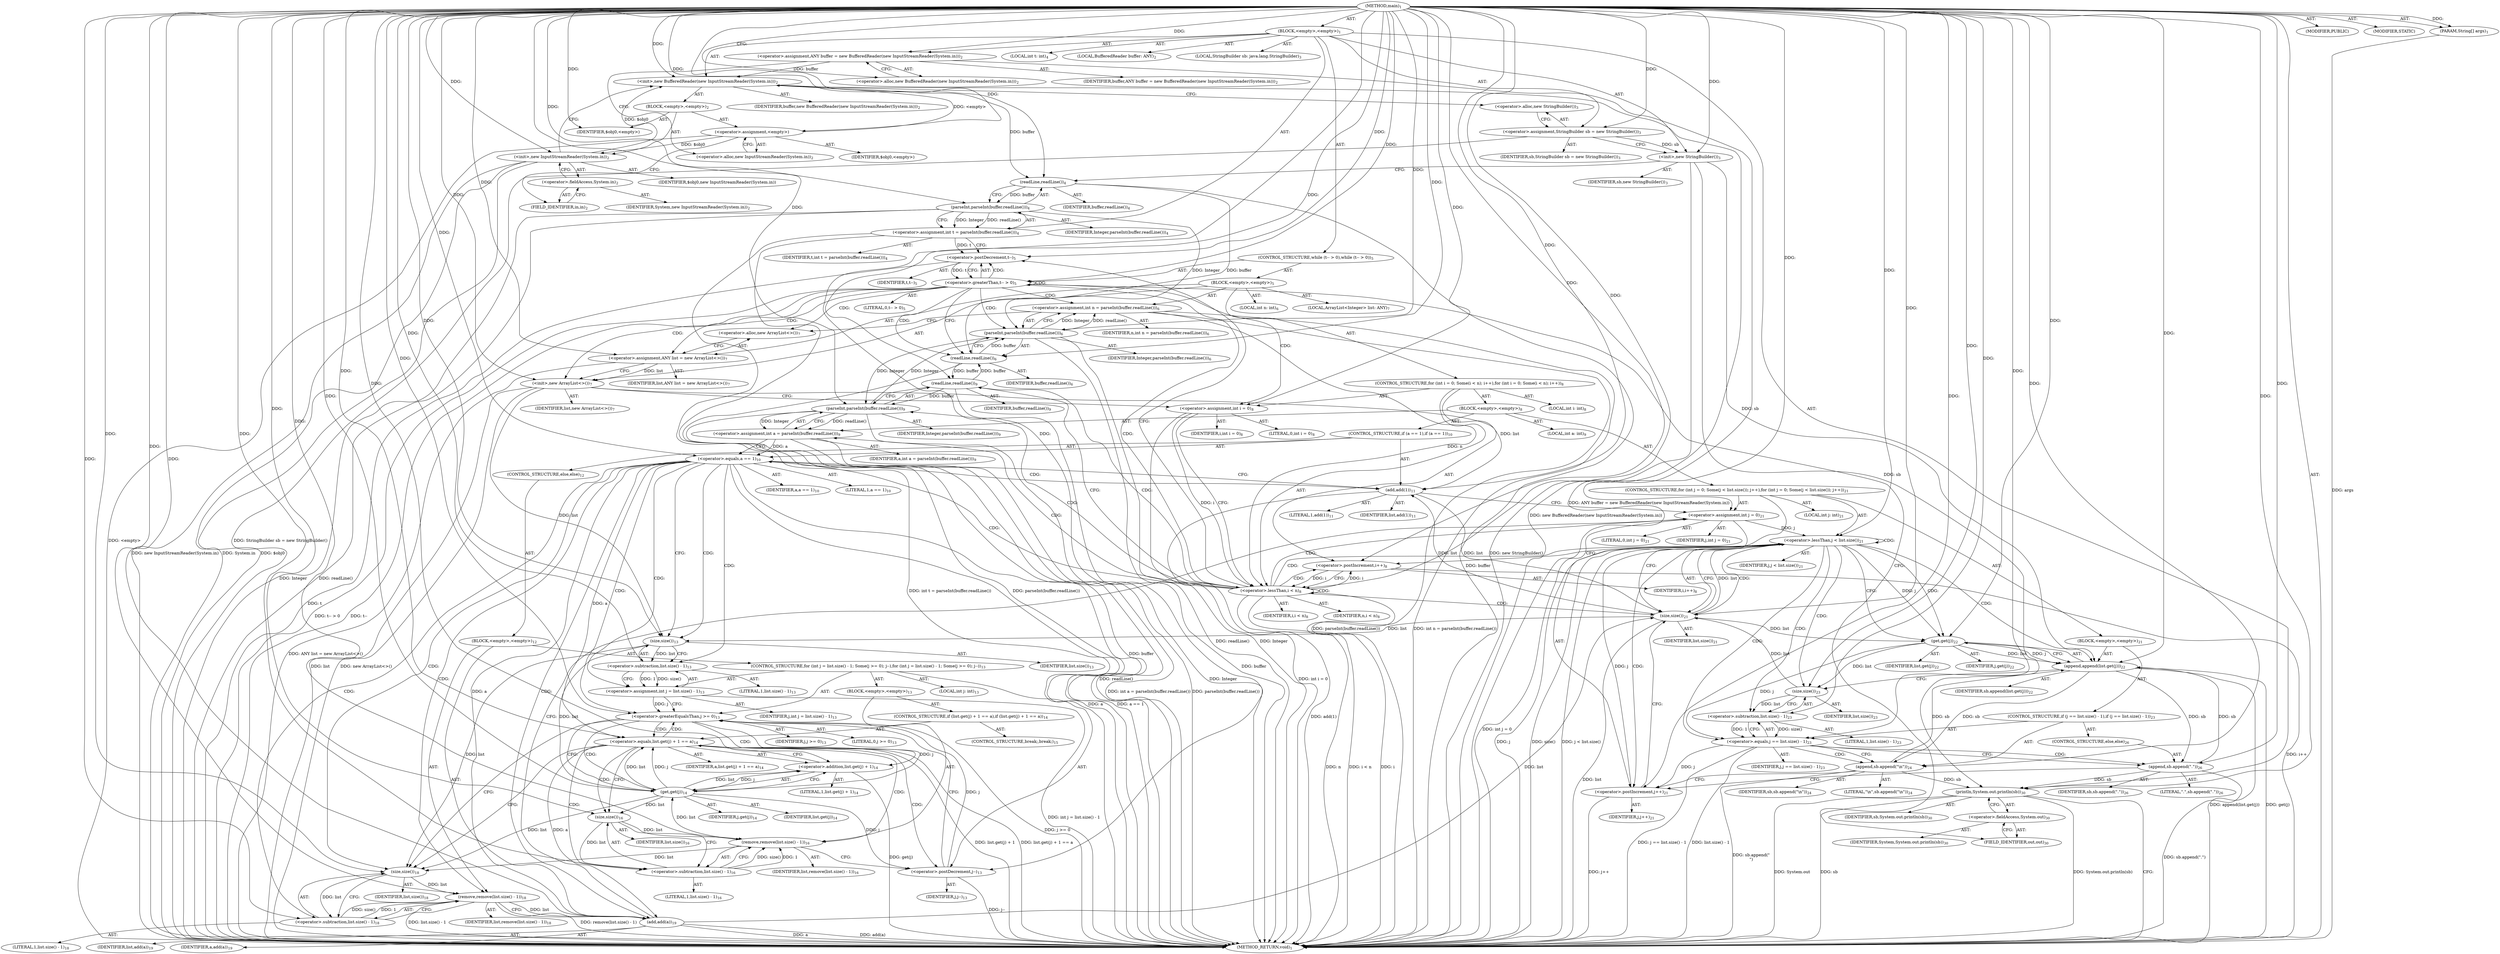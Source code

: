 digraph "main" {  
"23" [label = <(METHOD,main)<SUB>1</SUB>> ]
"24" [label = <(PARAM,String[] args)<SUB>1</SUB>> ]
"25" [label = <(BLOCK,&lt;empty&gt;,&lt;empty&gt;)<SUB>1</SUB>> ]
"4" [label = <(LOCAL,BufferedReader buffer: ANY)<SUB>2</SUB>> ]
"26" [label = <(&lt;operator&gt;.assignment,ANY buffer = new BufferedReader(new InputStreamReader(System.in)))<SUB>2</SUB>> ]
"27" [label = <(IDENTIFIER,buffer,ANY buffer = new BufferedReader(new InputStreamReader(System.in)))<SUB>2</SUB>> ]
"28" [label = <(&lt;operator&gt;.alloc,new BufferedReader(new InputStreamReader(System.in)))<SUB>2</SUB>> ]
"29" [label = <(&lt;init&gt;,new BufferedReader(new InputStreamReader(System.in)))<SUB>2</SUB>> ]
"3" [label = <(IDENTIFIER,buffer,new BufferedReader(new InputStreamReader(System.in)))<SUB>2</SUB>> ]
"30" [label = <(BLOCK,&lt;empty&gt;,&lt;empty&gt;)<SUB>2</SUB>> ]
"31" [label = <(&lt;operator&gt;.assignment,&lt;empty&gt;)> ]
"32" [label = <(IDENTIFIER,$obj0,&lt;empty&gt;)> ]
"33" [label = <(&lt;operator&gt;.alloc,new InputStreamReader(System.in))<SUB>2</SUB>> ]
"34" [label = <(&lt;init&gt;,new InputStreamReader(System.in))<SUB>2</SUB>> ]
"35" [label = <(IDENTIFIER,$obj0,new InputStreamReader(System.in))> ]
"36" [label = <(&lt;operator&gt;.fieldAccess,System.in)<SUB>2</SUB>> ]
"37" [label = <(IDENTIFIER,System,new InputStreamReader(System.in))<SUB>2</SUB>> ]
"38" [label = <(FIELD_IDENTIFIER,in,in)<SUB>2</SUB>> ]
"39" [label = <(IDENTIFIER,$obj0,&lt;empty&gt;)> ]
"6" [label = <(LOCAL,StringBuilder sb: java.lang.StringBuilder)<SUB>3</SUB>> ]
"40" [label = <(&lt;operator&gt;.assignment,StringBuilder sb = new StringBuilder())<SUB>3</SUB>> ]
"41" [label = <(IDENTIFIER,sb,StringBuilder sb = new StringBuilder())<SUB>3</SUB>> ]
"42" [label = <(&lt;operator&gt;.alloc,new StringBuilder())<SUB>3</SUB>> ]
"43" [label = <(&lt;init&gt;,new StringBuilder())<SUB>3</SUB>> ]
"5" [label = <(IDENTIFIER,sb,new StringBuilder())<SUB>3</SUB>> ]
"44" [label = <(LOCAL,int t: int)<SUB>4</SUB>> ]
"45" [label = <(&lt;operator&gt;.assignment,int t = parseInt(buffer.readLine()))<SUB>4</SUB>> ]
"46" [label = <(IDENTIFIER,t,int t = parseInt(buffer.readLine()))<SUB>4</SUB>> ]
"47" [label = <(parseInt,parseInt(buffer.readLine()))<SUB>4</SUB>> ]
"48" [label = <(IDENTIFIER,Integer,parseInt(buffer.readLine()))<SUB>4</SUB>> ]
"49" [label = <(readLine,readLine())<SUB>4</SUB>> ]
"50" [label = <(IDENTIFIER,buffer,readLine())<SUB>4</SUB>> ]
"51" [label = <(CONTROL_STRUCTURE,while (t-- &gt; 0),while (t-- &gt; 0))<SUB>5</SUB>> ]
"52" [label = <(&lt;operator&gt;.greaterThan,t-- &gt; 0)<SUB>5</SUB>> ]
"53" [label = <(&lt;operator&gt;.postDecrement,t--)<SUB>5</SUB>> ]
"54" [label = <(IDENTIFIER,t,t--)<SUB>5</SUB>> ]
"55" [label = <(LITERAL,0,t-- &gt; 0)<SUB>5</SUB>> ]
"56" [label = <(BLOCK,&lt;empty&gt;,&lt;empty&gt;)<SUB>5</SUB>> ]
"57" [label = <(LOCAL,int n: int)<SUB>6</SUB>> ]
"58" [label = <(&lt;operator&gt;.assignment,int n = parseInt(buffer.readLine()))<SUB>6</SUB>> ]
"59" [label = <(IDENTIFIER,n,int n = parseInt(buffer.readLine()))<SUB>6</SUB>> ]
"60" [label = <(parseInt,parseInt(buffer.readLine()))<SUB>6</SUB>> ]
"61" [label = <(IDENTIFIER,Integer,parseInt(buffer.readLine()))<SUB>6</SUB>> ]
"62" [label = <(readLine,readLine())<SUB>6</SUB>> ]
"63" [label = <(IDENTIFIER,buffer,readLine())<SUB>6</SUB>> ]
"8" [label = <(LOCAL,ArrayList&lt;Integer&gt; list: ANY)<SUB>7</SUB>> ]
"64" [label = <(&lt;operator&gt;.assignment,ANY list = new ArrayList&lt;&gt;())<SUB>7</SUB>> ]
"65" [label = <(IDENTIFIER,list,ANY list = new ArrayList&lt;&gt;())<SUB>7</SUB>> ]
"66" [label = <(&lt;operator&gt;.alloc,new ArrayList&lt;&gt;())<SUB>7</SUB>> ]
"67" [label = <(&lt;init&gt;,new ArrayList&lt;&gt;())<SUB>7</SUB>> ]
"7" [label = <(IDENTIFIER,list,new ArrayList&lt;&gt;())<SUB>7</SUB>> ]
"68" [label = <(CONTROL_STRUCTURE,for (int i = 0; Some(i &lt; n); i++),for (int i = 0; Some(i &lt; n); i++))<SUB>8</SUB>> ]
"69" [label = <(LOCAL,int i: int)<SUB>8</SUB>> ]
"70" [label = <(&lt;operator&gt;.assignment,int i = 0)<SUB>8</SUB>> ]
"71" [label = <(IDENTIFIER,i,int i = 0)<SUB>8</SUB>> ]
"72" [label = <(LITERAL,0,int i = 0)<SUB>8</SUB>> ]
"73" [label = <(&lt;operator&gt;.lessThan,i &lt; n)<SUB>8</SUB>> ]
"74" [label = <(IDENTIFIER,i,i &lt; n)<SUB>8</SUB>> ]
"75" [label = <(IDENTIFIER,n,i &lt; n)<SUB>8</SUB>> ]
"76" [label = <(&lt;operator&gt;.postIncrement,i++)<SUB>8</SUB>> ]
"77" [label = <(IDENTIFIER,i,i++)<SUB>8</SUB>> ]
"78" [label = <(BLOCK,&lt;empty&gt;,&lt;empty&gt;)<SUB>8</SUB>> ]
"79" [label = <(LOCAL,int a: int)<SUB>9</SUB>> ]
"80" [label = <(&lt;operator&gt;.assignment,int a = parseInt(buffer.readLine()))<SUB>9</SUB>> ]
"81" [label = <(IDENTIFIER,a,int a = parseInt(buffer.readLine()))<SUB>9</SUB>> ]
"82" [label = <(parseInt,parseInt(buffer.readLine()))<SUB>9</SUB>> ]
"83" [label = <(IDENTIFIER,Integer,parseInt(buffer.readLine()))<SUB>9</SUB>> ]
"84" [label = <(readLine,readLine())<SUB>9</SUB>> ]
"85" [label = <(IDENTIFIER,buffer,readLine())<SUB>9</SUB>> ]
"86" [label = <(CONTROL_STRUCTURE,if (a == 1),if (a == 1))<SUB>10</SUB>> ]
"87" [label = <(&lt;operator&gt;.equals,a == 1)<SUB>10</SUB>> ]
"88" [label = <(IDENTIFIER,a,a == 1)<SUB>10</SUB>> ]
"89" [label = <(LITERAL,1,a == 1)<SUB>10</SUB>> ]
"90" [label = <(add,add(1))<SUB>11</SUB>> ]
"91" [label = <(IDENTIFIER,list,add(1))<SUB>11</SUB>> ]
"92" [label = <(LITERAL,1,add(1))<SUB>11</SUB>> ]
"93" [label = <(CONTROL_STRUCTURE,else,else)<SUB>12</SUB>> ]
"94" [label = <(BLOCK,&lt;empty&gt;,&lt;empty&gt;)<SUB>12</SUB>> ]
"95" [label = <(CONTROL_STRUCTURE,for (int j = list.size() - 1; Some(j &gt;= 0); j--),for (int j = list.size() - 1; Some(j &gt;= 0); j--))<SUB>13</SUB>> ]
"96" [label = <(LOCAL,int j: int)<SUB>13</SUB>> ]
"97" [label = <(&lt;operator&gt;.assignment,int j = list.size() - 1)<SUB>13</SUB>> ]
"98" [label = <(IDENTIFIER,j,int j = list.size() - 1)<SUB>13</SUB>> ]
"99" [label = <(&lt;operator&gt;.subtraction,list.size() - 1)<SUB>13</SUB>> ]
"100" [label = <(size,size())<SUB>13</SUB>> ]
"101" [label = <(IDENTIFIER,list,size())<SUB>13</SUB>> ]
"102" [label = <(LITERAL,1,list.size() - 1)<SUB>13</SUB>> ]
"103" [label = <(&lt;operator&gt;.greaterEqualsThan,j &gt;= 0)<SUB>13</SUB>> ]
"104" [label = <(IDENTIFIER,j,j &gt;= 0)<SUB>13</SUB>> ]
"105" [label = <(LITERAL,0,j &gt;= 0)<SUB>13</SUB>> ]
"106" [label = <(&lt;operator&gt;.postDecrement,j--)<SUB>13</SUB>> ]
"107" [label = <(IDENTIFIER,j,j--)<SUB>13</SUB>> ]
"108" [label = <(BLOCK,&lt;empty&gt;,&lt;empty&gt;)<SUB>13</SUB>> ]
"109" [label = <(CONTROL_STRUCTURE,if (list.get(j) + 1 == a),if (list.get(j) + 1 == a))<SUB>14</SUB>> ]
"110" [label = <(&lt;operator&gt;.equals,list.get(j) + 1 == a)<SUB>14</SUB>> ]
"111" [label = <(&lt;operator&gt;.addition,list.get(j) + 1)<SUB>14</SUB>> ]
"112" [label = <(get,get(j))<SUB>14</SUB>> ]
"113" [label = <(IDENTIFIER,list,get(j))<SUB>14</SUB>> ]
"114" [label = <(IDENTIFIER,j,get(j))<SUB>14</SUB>> ]
"115" [label = <(LITERAL,1,list.get(j) + 1)<SUB>14</SUB>> ]
"116" [label = <(IDENTIFIER,a,list.get(j) + 1 == a)<SUB>14</SUB>> ]
"117" [label = <(CONTROL_STRUCTURE,break;,break;)<SUB>15</SUB>> ]
"118" [label = <(remove,remove(list.size() - 1))<SUB>16</SUB>> ]
"119" [label = <(IDENTIFIER,list,remove(list.size() - 1))<SUB>16</SUB>> ]
"120" [label = <(&lt;operator&gt;.subtraction,list.size() - 1)<SUB>16</SUB>> ]
"121" [label = <(size,size())<SUB>16</SUB>> ]
"122" [label = <(IDENTIFIER,list,size())<SUB>16</SUB>> ]
"123" [label = <(LITERAL,1,list.size() - 1)<SUB>16</SUB>> ]
"124" [label = <(remove,remove(list.size() - 1))<SUB>18</SUB>> ]
"125" [label = <(IDENTIFIER,list,remove(list.size() - 1))<SUB>18</SUB>> ]
"126" [label = <(&lt;operator&gt;.subtraction,list.size() - 1)<SUB>18</SUB>> ]
"127" [label = <(size,size())<SUB>18</SUB>> ]
"128" [label = <(IDENTIFIER,list,size())<SUB>18</SUB>> ]
"129" [label = <(LITERAL,1,list.size() - 1)<SUB>18</SUB>> ]
"130" [label = <(add,add(a))<SUB>19</SUB>> ]
"131" [label = <(IDENTIFIER,list,add(a))<SUB>19</SUB>> ]
"132" [label = <(IDENTIFIER,a,add(a))<SUB>19</SUB>> ]
"133" [label = <(CONTROL_STRUCTURE,for (int j = 0; Some(j &lt; list.size()); j++),for (int j = 0; Some(j &lt; list.size()); j++))<SUB>21</SUB>> ]
"134" [label = <(LOCAL,int j: int)<SUB>21</SUB>> ]
"135" [label = <(&lt;operator&gt;.assignment,int j = 0)<SUB>21</SUB>> ]
"136" [label = <(IDENTIFIER,j,int j = 0)<SUB>21</SUB>> ]
"137" [label = <(LITERAL,0,int j = 0)<SUB>21</SUB>> ]
"138" [label = <(&lt;operator&gt;.lessThan,j &lt; list.size())<SUB>21</SUB>> ]
"139" [label = <(IDENTIFIER,j,j &lt; list.size())<SUB>21</SUB>> ]
"140" [label = <(size,size())<SUB>21</SUB>> ]
"141" [label = <(IDENTIFIER,list,size())<SUB>21</SUB>> ]
"142" [label = <(&lt;operator&gt;.postIncrement,j++)<SUB>21</SUB>> ]
"143" [label = <(IDENTIFIER,j,j++)<SUB>21</SUB>> ]
"144" [label = <(BLOCK,&lt;empty&gt;,&lt;empty&gt;)<SUB>21</SUB>> ]
"145" [label = <(append,append(list.get(j)))<SUB>22</SUB>> ]
"146" [label = <(IDENTIFIER,sb,append(list.get(j)))<SUB>22</SUB>> ]
"147" [label = <(get,get(j))<SUB>22</SUB>> ]
"148" [label = <(IDENTIFIER,list,get(j))<SUB>22</SUB>> ]
"149" [label = <(IDENTIFIER,j,get(j))<SUB>22</SUB>> ]
"150" [label = <(CONTROL_STRUCTURE,if (j == list.size() - 1),if (j == list.size() - 1))<SUB>23</SUB>> ]
"151" [label = <(&lt;operator&gt;.equals,j == list.size() - 1)<SUB>23</SUB>> ]
"152" [label = <(IDENTIFIER,j,j == list.size() - 1)<SUB>23</SUB>> ]
"153" [label = <(&lt;operator&gt;.subtraction,list.size() - 1)<SUB>23</SUB>> ]
"154" [label = <(size,size())<SUB>23</SUB>> ]
"155" [label = <(IDENTIFIER,list,size())<SUB>23</SUB>> ]
"156" [label = <(LITERAL,1,list.size() - 1)<SUB>23</SUB>> ]
"157" [label = <(append,sb.append(&quot;\n&quot;))<SUB>24</SUB>> ]
"158" [label = <(IDENTIFIER,sb,sb.append(&quot;\n&quot;))<SUB>24</SUB>> ]
"159" [label = <(LITERAL,&quot;\n&quot;,sb.append(&quot;\n&quot;))<SUB>24</SUB>> ]
"160" [label = <(CONTROL_STRUCTURE,else,else)<SUB>26</SUB>> ]
"161" [label = <(append,sb.append(&quot;.&quot;))<SUB>26</SUB>> ]
"162" [label = <(IDENTIFIER,sb,sb.append(&quot;.&quot;))<SUB>26</SUB>> ]
"163" [label = <(LITERAL,&quot;.&quot;,sb.append(&quot;.&quot;))<SUB>26</SUB>> ]
"164" [label = <(println,System.out.println(sb))<SUB>30</SUB>> ]
"165" [label = <(&lt;operator&gt;.fieldAccess,System.out)<SUB>30</SUB>> ]
"166" [label = <(IDENTIFIER,System,System.out.println(sb))<SUB>30</SUB>> ]
"167" [label = <(FIELD_IDENTIFIER,out,out)<SUB>30</SUB>> ]
"168" [label = <(IDENTIFIER,sb,System.out.println(sb))<SUB>30</SUB>> ]
"169" [label = <(MODIFIER,PUBLIC)> ]
"170" [label = <(MODIFIER,STATIC)> ]
"171" [label = <(METHOD_RETURN,void)<SUB>1</SUB>> ]
  "23" -> "24"  [ label = "AST: "] 
  "23" -> "25"  [ label = "AST: "] 
  "23" -> "169"  [ label = "AST: "] 
  "23" -> "170"  [ label = "AST: "] 
  "23" -> "171"  [ label = "AST: "] 
  "25" -> "4"  [ label = "AST: "] 
  "25" -> "26"  [ label = "AST: "] 
  "25" -> "29"  [ label = "AST: "] 
  "25" -> "6"  [ label = "AST: "] 
  "25" -> "40"  [ label = "AST: "] 
  "25" -> "43"  [ label = "AST: "] 
  "25" -> "44"  [ label = "AST: "] 
  "25" -> "45"  [ label = "AST: "] 
  "25" -> "51"  [ label = "AST: "] 
  "25" -> "164"  [ label = "AST: "] 
  "26" -> "27"  [ label = "AST: "] 
  "26" -> "28"  [ label = "AST: "] 
  "29" -> "3"  [ label = "AST: "] 
  "29" -> "30"  [ label = "AST: "] 
  "30" -> "31"  [ label = "AST: "] 
  "30" -> "34"  [ label = "AST: "] 
  "30" -> "39"  [ label = "AST: "] 
  "31" -> "32"  [ label = "AST: "] 
  "31" -> "33"  [ label = "AST: "] 
  "34" -> "35"  [ label = "AST: "] 
  "34" -> "36"  [ label = "AST: "] 
  "36" -> "37"  [ label = "AST: "] 
  "36" -> "38"  [ label = "AST: "] 
  "40" -> "41"  [ label = "AST: "] 
  "40" -> "42"  [ label = "AST: "] 
  "43" -> "5"  [ label = "AST: "] 
  "45" -> "46"  [ label = "AST: "] 
  "45" -> "47"  [ label = "AST: "] 
  "47" -> "48"  [ label = "AST: "] 
  "47" -> "49"  [ label = "AST: "] 
  "49" -> "50"  [ label = "AST: "] 
  "51" -> "52"  [ label = "AST: "] 
  "51" -> "56"  [ label = "AST: "] 
  "52" -> "53"  [ label = "AST: "] 
  "52" -> "55"  [ label = "AST: "] 
  "53" -> "54"  [ label = "AST: "] 
  "56" -> "57"  [ label = "AST: "] 
  "56" -> "58"  [ label = "AST: "] 
  "56" -> "8"  [ label = "AST: "] 
  "56" -> "64"  [ label = "AST: "] 
  "56" -> "67"  [ label = "AST: "] 
  "56" -> "68"  [ label = "AST: "] 
  "58" -> "59"  [ label = "AST: "] 
  "58" -> "60"  [ label = "AST: "] 
  "60" -> "61"  [ label = "AST: "] 
  "60" -> "62"  [ label = "AST: "] 
  "62" -> "63"  [ label = "AST: "] 
  "64" -> "65"  [ label = "AST: "] 
  "64" -> "66"  [ label = "AST: "] 
  "67" -> "7"  [ label = "AST: "] 
  "68" -> "69"  [ label = "AST: "] 
  "68" -> "70"  [ label = "AST: "] 
  "68" -> "73"  [ label = "AST: "] 
  "68" -> "76"  [ label = "AST: "] 
  "68" -> "78"  [ label = "AST: "] 
  "70" -> "71"  [ label = "AST: "] 
  "70" -> "72"  [ label = "AST: "] 
  "73" -> "74"  [ label = "AST: "] 
  "73" -> "75"  [ label = "AST: "] 
  "76" -> "77"  [ label = "AST: "] 
  "78" -> "79"  [ label = "AST: "] 
  "78" -> "80"  [ label = "AST: "] 
  "78" -> "86"  [ label = "AST: "] 
  "78" -> "133"  [ label = "AST: "] 
  "80" -> "81"  [ label = "AST: "] 
  "80" -> "82"  [ label = "AST: "] 
  "82" -> "83"  [ label = "AST: "] 
  "82" -> "84"  [ label = "AST: "] 
  "84" -> "85"  [ label = "AST: "] 
  "86" -> "87"  [ label = "AST: "] 
  "86" -> "90"  [ label = "AST: "] 
  "86" -> "93"  [ label = "AST: "] 
  "87" -> "88"  [ label = "AST: "] 
  "87" -> "89"  [ label = "AST: "] 
  "90" -> "91"  [ label = "AST: "] 
  "90" -> "92"  [ label = "AST: "] 
  "93" -> "94"  [ label = "AST: "] 
  "94" -> "95"  [ label = "AST: "] 
  "94" -> "124"  [ label = "AST: "] 
  "94" -> "130"  [ label = "AST: "] 
  "95" -> "96"  [ label = "AST: "] 
  "95" -> "97"  [ label = "AST: "] 
  "95" -> "103"  [ label = "AST: "] 
  "95" -> "106"  [ label = "AST: "] 
  "95" -> "108"  [ label = "AST: "] 
  "97" -> "98"  [ label = "AST: "] 
  "97" -> "99"  [ label = "AST: "] 
  "99" -> "100"  [ label = "AST: "] 
  "99" -> "102"  [ label = "AST: "] 
  "100" -> "101"  [ label = "AST: "] 
  "103" -> "104"  [ label = "AST: "] 
  "103" -> "105"  [ label = "AST: "] 
  "106" -> "107"  [ label = "AST: "] 
  "108" -> "109"  [ label = "AST: "] 
  "108" -> "118"  [ label = "AST: "] 
  "109" -> "110"  [ label = "AST: "] 
  "109" -> "117"  [ label = "AST: "] 
  "110" -> "111"  [ label = "AST: "] 
  "110" -> "116"  [ label = "AST: "] 
  "111" -> "112"  [ label = "AST: "] 
  "111" -> "115"  [ label = "AST: "] 
  "112" -> "113"  [ label = "AST: "] 
  "112" -> "114"  [ label = "AST: "] 
  "118" -> "119"  [ label = "AST: "] 
  "118" -> "120"  [ label = "AST: "] 
  "120" -> "121"  [ label = "AST: "] 
  "120" -> "123"  [ label = "AST: "] 
  "121" -> "122"  [ label = "AST: "] 
  "124" -> "125"  [ label = "AST: "] 
  "124" -> "126"  [ label = "AST: "] 
  "126" -> "127"  [ label = "AST: "] 
  "126" -> "129"  [ label = "AST: "] 
  "127" -> "128"  [ label = "AST: "] 
  "130" -> "131"  [ label = "AST: "] 
  "130" -> "132"  [ label = "AST: "] 
  "133" -> "134"  [ label = "AST: "] 
  "133" -> "135"  [ label = "AST: "] 
  "133" -> "138"  [ label = "AST: "] 
  "133" -> "142"  [ label = "AST: "] 
  "133" -> "144"  [ label = "AST: "] 
  "135" -> "136"  [ label = "AST: "] 
  "135" -> "137"  [ label = "AST: "] 
  "138" -> "139"  [ label = "AST: "] 
  "138" -> "140"  [ label = "AST: "] 
  "140" -> "141"  [ label = "AST: "] 
  "142" -> "143"  [ label = "AST: "] 
  "144" -> "145"  [ label = "AST: "] 
  "144" -> "150"  [ label = "AST: "] 
  "145" -> "146"  [ label = "AST: "] 
  "145" -> "147"  [ label = "AST: "] 
  "147" -> "148"  [ label = "AST: "] 
  "147" -> "149"  [ label = "AST: "] 
  "150" -> "151"  [ label = "AST: "] 
  "150" -> "157"  [ label = "AST: "] 
  "150" -> "160"  [ label = "AST: "] 
  "151" -> "152"  [ label = "AST: "] 
  "151" -> "153"  [ label = "AST: "] 
  "153" -> "154"  [ label = "AST: "] 
  "153" -> "156"  [ label = "AST: "] 
  "154" -> "155"  [ label = "AST: "] 
  "157" -> "158"  [ label = "AST: "] 
  "157" -> "159"  [ label = "AST: "] 
  "160" -> "161"  [ label = "AST: "] 
  "161" -> "162"  [ label = "AST: "] 
  "161" -> "163"  [ label = "AST: "] 
  "164" -> "165"  [ label = "AST: "] 
  "164" -> "168"  [ label = "AST: "] 
  "165" -> "166"  [ label = "AST: "] 
  "165" -> "167"  [ label = "AST: "] 
  "26" -> "33"  [ label = "CFG: "] 
  "29" -> "42"  [ label = "CFG: "] 
  "40" -> "43"  [ label = "CFG: "] 
  "43" -> "49"  [ label = "CFG: "] 
  "45" -> "53"  [ label = "CFG: "] 
  "164" -> "171"  [ label = "CFG: "] 
  "28" -> "26"  [ label = "CFG: "] 
  "42" -> "40"  [ label = "CFG: "] 
  "47" -> "45"  [ label = "CFG: "] 
  "52" -> "62"  [ label = "CFG: "] 
  "52" -> "167"  [ label = "CFG: "] 
  "165" -> "164"  [ label = "CFG: "] 
  "31" -> "38"  [ label = "CFG: "] 
  "34" -> "29"  [ label = "CFG: "] 
  "49" -> "47"  [ label = "CFG: "] 
  "53" -> "52"  [ label = "CFG: "] 
  "58" -> "66"  [ label = "CFG: "] 
  "64" -> "67"  [ label = "CFG: "] 
  "67" -> "70"  [ label = "CFG: "] 
  "167" -> "165"  [ label = "CFG: "] 
  "33" -> "31"  [ label = "CFG: "] 
  "36" -> "34"  [ label = "CFG: "] 
  "60" -> "58"  [ label = "CFG: "] 
  "66" -> "64"  [ label = "CFG: "] 
  "70" -> "73"  [ label = "CFG: "] 
  "73" -> "53"  [ label = "CFG: "] 
  "73" -> "84"  [ label = "CFG: "] 
  "76" -> "73"  [ label = "CFG: "] 
  "38" -> "36"  [ label = "CFG: "] 
  "62" -> "60"  [ label = "CFG: "] 
  "80" -> "87"  [ label = "CFG: "] 
  "82" -> "80"  [ label = "CFG: "] 
  "87" -> "90"  [ label = "CFG: "] 
  "87" -> "100"  [ label = "CFG: "] 
  "90" -> "135"  [ label = "CFG: "] 
  "135" -> "140"  [ label = "CFG: "] 
  "138" -> "147"  [ label = "CFG: "] 
  "138" -> "76"  [ label = "CFG: "] 
  "142" -> "140"  [ label = "CFG: "] 
  "84" -> "82"  [ label = "CFG: "] 
  "140" -> "138"  [ label = "CFG: "] 
  "145" -> "154"  [ label = "CFG: "] 
  "124" -> "130"  [ label = "CFG: "] 
  "130" -> "135"  [ label = "CFG: "] 
  "147" -> "145"  [ label = "CFG: "] 
  "151" -> "157"  [ label = "CFG: "] 
  "151" -> "161"  [ label = "CFG: "] 
  "157" -> "142"  [ label = "CFG: "] 
  "97" -> "103"  [ label = "CFG: "] 
  "103" -> "112"  [ label = "CFG: "] 
  "103" -> "127"  [ label = "CFG: "] 
  "106" -> "103"  [ label = "CFG: "] 
  "126" -> "124"  [ label = "CFG: "] 
  "153" -> "151"  [ label = "CFG: "] 
  "161" -> "142"  [ label = "CFG: "] 
  "99" -> "97"  [ label = "CFG: "] 
  "118" -> "106"  [ label = "CFG: "] 
  "127" -> "126"  [ label = "CFG: "] 
  "154" -> "153"  [ label = "CFG: "] 
  "100" -> "99"  [ label = "CFG: "] 
  "110" -> "127"  [ label = "CFG: "] 
  "110" -> "121"  [ label = "CFG: "] 
  "120" -> "118"  [ label = "CFG: "] 
  "111" -> "110"  [ label = "CFG: "] 
  "121" -> "120"  [ label = "CFG: "] 
  "112" -> "111"  [ label = "CFG: "] 
  "23" -> "28"  [ label = "CFG: "] 
  "24" -> "171"  [ label = "DDG: args"] 
  "26" -> "171"  [ label = "DDG: ANY buffer = new BufferedReader(new InputStreamReader(System.in))"] 
  "31" -> "171"  [ label = "DDG: &lt;empty&gt;"] 
  "34" -> "171"  [ label = "DDG: $obj0"] 
  "34" -> "171"  [ label = "DDG: System.in"] 
  "34" -> "171"  [ label = "DDG: new InputStreamReader(System.in)"] 
  "29" -> "171"  [ label = "DDG: new BufferedReader(new InputStreamReader(System.in))"] 
  "40" -> "171"  [ label = "DDG: StringBuilder sb = new StringBuilder()"] 
  "43" -> "171"  [ label = "DDG: new StringBuilder()"] 
  "47" -> "171"  [ label = "DDG: Integer"] 
  "49" -> "171"  [ label = "DDG: buffer"] 
  "47" -> "171"  [ label = "DDG: readLine()"] 
  "45" -> "171"  [ label = "DDG: parseInt(buffer.readLine())"] 
  "45" -> "171"  [ label = "DDG: int t = parseInt(buffer.readLine())"] 
  "53" -> "171"  [ label = "DDG: t"] 
  "52" -> "171"  [ label = "DDG: t--"] 
  "52" -> "171"  [ label = "DDG: t-- &gt; 0"] 
  "164" -> "171"  [ label = "DDG: System.out"] 
  "164" -> "171"  [ label = "DDG: sb"] 
  "164" -> "171"  [ label = "DDG: System.out.println(sb)"] 
  "60" -> "171"  [ label = "DDG: Integer"] 
  "62" -> "171"  [ label = "DDG: buffer"] 
  "60" -> "171"  [ label = "DDG: readLine()"] 
  "58" -> "171"  [ label = "DDG: parseInt(buffer.readLine())"] 
  "58" -> "171"  [ label = "DDG: int n = parseInt(buffer.readLine())"] 
  "64" -> "171"  [ label = "DDG: ANY list = new ArrayList&lt;&gt;()"] 
  "67" -> "171"  [ label = "DDG: list"] 
  "67" -> "171"  [ label = "DDG: new ArrayList&lt;&gt;()"] 
  "70" -> "171"  [ label = "DDG: int i = 0"] 
  "73" -> "171"  [ label = "DDG: i"] 
  "73" -> "171"  [ label = "DDG: n"] 
  "73" -> "171"  [ label = "DDG: i &lt; n"] 
  "82" -> "171"  [ label = "DDG: Integer"] 
  "84" -> "171"  [ label = "DDG: buffer"] 
  "82" -> "171"  [ label = "DDG: readLine()"] 
  "80" -> "171"  [ label = "DDG: parseInt(buffer.readLine())"] 
  "80" -> "171"  [ label = "DDG: int a = parseInt(buffer.readLine())"] 
  "87" -> "171"  [ label = "DDG: a"] 
  "87" -> "171"  [ label = "DDG: a == 1"] 
  "97" -> "171"  [ label = "DDG: int j = list.size() - 1"] 
  "103" -> "171"  [ label = "DDG: j &gt;= 0"] 
  "111" -> "171"  [ label = "DDG: get(j)"] 
  "110" -> "171"  [ label = "DDG: list.get(j) + 1"] 
  "110" -> "171"  [ label = "DDG: list.get(j) + 1 == a"] 
  "106" -> "171"  [ label = "DDG: j--"] 
  "124" -> "171"  [ label = "DDG: list.size() - 1"] 
  "124" -> "171"  [ label = "DDG: remove(list.size() - 1)"] 
  "130" -> "171"  [ label = "DDG: a"] 
  "130" -> "171"  [ label = "DDG: add(a)"] 
  "90" -> "171"  [ label = "DDG: add(1)"] 
  "135" -> "171"  [ label = "DDG: int j = 0"] 
  "138" -> "171"  [ label = "DDG: j"] 
  "140" -> "171"  [ label = "DDG: list"] 
  "138" -> "171"  [ label = "DDG: size()"] 
  "138" -> "171"  [ label = "DDG: j &lt; list.size()"] 
  "76" -> "171"  [ label = "DDG: i++"] 
  "145" -> "171"  [ label = "DDG: get(j)"] 
  "145" -> "171"  [ label = "DDG: append(list.get(j))"] 
  "151" -> "171"  [ label = "DDG: list.size() - 1"] 
  "151" -> "171"  [ label = "DDG: j == list.size() - 1"] 
  "161" -> "171"  [ label = "DDG: sb.append(&quot;.&quot;)"] 
  "157" -> "171"  [ label = "DDG: sb.append(&quot;\n&quot;)"] 
  "142" -> "171"  [ label = "DDG: j++"] 
  "23" -> "24"  [ label = "DDG: "] 
  "23" -> "26"  [ label = "DDG: "] 
  "23" -> "40"  [ label = "DDG: "] 
  "47" -> "45"  [ label = "DDG: Integer"] 
  "47" -> "45"  [ label = "DDG: readLine()"] 
  "26" -> "29"  [ label = "DDG: buffer"] 
  "23" -> "29"  [ label = "DDG: "] 
  "31" -> "29"  [ label = "DDG: &lt;empty&gt;"] 
  "34" -> "29"  [ label = "DDG: $obj0"] 
  "40" -> "43"  [ label = "DDG: sb"] 
  "23" -> "43"  [ label = "DDG: "] 
  "43" -> "164"  [ label = "DDG: sb"] 
  "161" -> "164"  [ label = "DDG: sb"] 
  "157" -> "164"  [ label = "DDG: sb"] 
  "23" -> "164"  [ label = "DDG: "] 
  "23" -> "31"  [ label = "DDG: "] 
  "23" -> "39"  [ label = "DDG: "] 
  "23" -> "47"  [ label = "DDG: "] 
  "49" -> "47"  [ label = "DDG: buffer"] 
  "53" -> "52"  [ label = "DDG: t"] 
  "23" -> "52"  [ label = "DDG: "] 
  "60" -> "58"  [ label = "DDG: Integer"] 
  "60" -> "58"  [ label = "DDG: readLine()"] 
  "23" -> "64"  [ label = "DDG: "] 
  "31" -> "34"  [ label = "DDG: $obj0"] 
  "23" -> "34"  [ label = "DDG: "] 
  "29" -> "49"  [ label = "DDG: buffer"] 
  "23" -> "49"  [ label = "DDG: "] 
  "45" -> "53"  [ label = "DDG: t"] 
  "23" -> "53"  [ label = "DDG: "] 
  "64" -> "67"  [ label = "DDG: list"] 
  "23" -> "67"  [ label = "DDG: "] 
  "23" -> "70"  [ label = "DDG: "] 
  "47" -> "60"  [ label = "DDG: Integer"] 
  "82" -> "60"  [ label = "DDG: Integer"] 
  "23" -> "60"  [ label = "DDG: "] 
  "62" -> "60"  [ label = "DDG: buffer"] 
  "70" -> "73"  [ label = "DDG: i"] 
  "76" -> "73"  [ label = "DDG: i"] 
  "23" -> "73"  [ label = "DDG: "] 
  "58" -> "73"  [ label = "DDG: n"] 
  "73" -> "76"  [ label = "DDG: i"] 
  "23" -> "76"  [ label = "DDG: "] 
  "82" -> "80"  [ label = "DDG: Integer"] 
  "82" -> "80"  [ label = "DDG: readLine()"] 
  "49" -> "62"  [ label = "DDG: buffer"] 
  "84" -> "62"  [ label = "DDG: buffer"] 
  "23" -> "62"  [ label = "DDG: "] 
  "23" -> "135"  [ label = "DDG: "] 
  "60" -> "82"  [ label = "DDG: Integer"] 
  "23" -> "82"  [ label = "DDG: "] 
  "84" -> "82"  [ label = "DDG: buffer"] 
  "80" -> "87"  [ label = "DDG: a"] 
  "23" -> "87"  [ label = "DDG: "] 
  "67" -> "90"  [ label = "DDG: list"] 
  "140" -> "90"  [ label = "DDG: list"] 
  "23" -> "90"  [ label = "DDG: "] 
  "135" -> "138"  [ label = "DDG: j"] 
  "142" -> "138"  [ label = "DDG: j"] 
  "23" -> "138"  [ label = "DDG: "] 
  "140" -> "138"  [ label = "DDG: list"] 
  "151" -> "142"  [ label = "DDG: j"] 
  "23" -> "142"  [ label = "DDG: "] 
  "62" -> "84"  [ label = "DDG: buffer"] 
  "23" -> "84"  [ label = "DDG: "] 
  "130" -> "140"  [ label = "DDG: list"] 
  "90" -> "140"  [ label = "DDG: list"] 
  "154" -> "140"  [ label = "DDG: list"] 
  "23" -> "140"  [ label = "DDG: "] 
  "43" -> "145"  [ label = "DDG: sb"] 
  "161" -> "145"  [ label = "DDG: sb"] 
  "157" -> "145"  [ label = "DDG: sb"] 
  "23" -> "145"  [ label = "DDG: "] 
  "147" -> "145"  [ label = "DDG: list"] 
  "147" -> "145"  [ label = "DDG: j"] 
  "99" -> "97"  [ label = "DDG: size()"] 
  "99" -> "97"  [ label = "DDG: 1"] 
  "127" -> "124"  [ label = "DDG: list"] 
  "23" -> "124"  [ label = "DDG: "] 
  "126" -> "124"  [ label = "DDG: size()"] 
  "126" -> "124"  [ label = "DDG: 1"] 
  "124" -> "130"  [ label = "DDG: list"] 
  "23" -> "130"  [ label = "DDG: "] 
  "87" -> "130"  [ label = "DDG: a"] 
  "110" -> "130"  [ label = "DDG: a"] 
  "140" -> "147"  [ label = "DDG: list"] 
  "23" -> "147"  [ label = "DDG: "] 
  "138" -> "147"  [ label = "DDG: j"] 
  "147" -> "151"  [ label = "DDG: j"] 
  "23" -> "151"  [ label = "DDG: "] 
  "153" -> "151"  [ label = "DDG: size()"] 
  "153" -> "151"  [ label = "DDG: 1"] 
  "145" -> "157"  [ label = "DDG: sb"] 
  "23" -> "157"  [ label = "DDG: "] 
  "97" -> "103"  [ label = "DDG: j"] 
  "106" -> "103"  [ label = "DDG: j"] 
  "23" -> "103"  [ label = "DDG: "] 
  "112" -> "106"  [ label = "DDG: j"] 
  "23" -> "106"  [ label = "DDG: "] 
  "127" -> "126"  [ label = "DDG: list"] 
  "23" -> "126"  [ label = "DDG: "] 
  "154" -> "153"  [ label = "DDG: list"] 
  "23" -> "153"  [ label = "DDG: "] 
  "145" -> "161"  [ label = "DDG: sb"] 
  "23" -> "161"  [ label = "DDG: "] 
  "100" -> "99"  [ label = "DDG: list"] 
  "23" -> "99"  [ label = "DDG: "] 
  "121" -> "118"  [ label = "DDG: list"] 
  "23" -> "118"  [ label = "DDG: "] 
  "120" -> "118"  [ label = "DDG: size()"] 
  "120" -> "118"  [ label = "DDG: 1"] 
  "100" -> "127"  [ label = "DDG: list"] 
  "112" -> "127"  [ label = "DDG: list"] 
  "118" -> "127"  [ label = "DDG: list"] 
  "23" -> "127"  [ label = "DDG: "] 
  "147" -> "154"  [ label = "DDG: list"] 
  "23" -> "154"  [ label = "DDG: "] 
  "67" -> "100"  [ label = "DDG: list"] 
  "140" -> "100"  [ label = "DDG: list"] 
  "23" -> "100"  [ label = "DDG: "] 
  "112" -> "110"  [ label = "DDG: list"] 
  "112" -> "110"  [ label = "DDG: j"] 
  "23" -> "110"  [ label = "DDG: "] 
  "87" -> "110"  [ label = "DDG: a"] 
  "121" -> "120"  [ label = "DDG: list"] 
  "23" -> "120"  [ label = "DDG: "] 
  "112" -> "111"  [ label = "DDG: list"] 
  "112" -> "111"  [ label = "DDG: j"] 
  "23" -> "111"  [ label = "DDG: "] 
  "112" -> "121"  [ label = "DDG: list"] 
  "23" -> "121"  [ label = "DDG: "] 
  "100" -> "112"  [ label = "DDG: list"] 
  "118" -> "112"  [ label = "DDG: list"] 
  "23" -> "112"  [ label = "DDG: "] 
  "103" -> "112"  [ label = "DDG: j"] 
  "52" -> "60"  [ label = "CDG: "] 
  "52" -> "73"  [ label = "CDG: "] 
  "52" -> "64"  [ label = "CDG: "] 
  "52" -> "66"  [ label = "CDG: "] 
  "52" -> "52"  [ label = "CDG: "] 
  "52" -> "67"  [ label = "CDG: "] 
  "52" -> "58"  [ label = "CDG: "] 
  "52" -> "53"  [ label = "CDG: "] 
  "52" -> "70"  [ label = "CDG: "] 
  "52" -> "62"  [ label = "CDG: "] 
  "73" -> "73"  [ label = "CDG: "] 
  "73" -> "84"  [ label = "CDG: "] 
  "73" -> "76"  [ label = "CDG: "] 
  "73" -> "87"  [ label = "CDG: "] 
  "73" -> "138"  [ label = "CDG: "] 
  "73" -> "82"  [ label = "CDG: "] 
  "73" -> "140"  [ label = "CDG: "] 
  "73" -> "80"  [ label = "CDG: "] 
  "73" -> "135"  [ label = "CDG: "] 
  "87" -> "99"  [ label = "CDG: "] 
  "87" -> "103"  [ label = "CDG: "] 
  "87" -> "97"  [ label = "CDG: "] 
  "87" -> "90"  [ label = "CDG: "] 
  "87" -> "126"  [ label = "CDG: "] 
  "87" -> "130"  [ label = "CDG: "] 
  "87" -> "100"  [ label = "CDG: "] 
  "87" -> "127"  [ label = "CDG: "] 
  "87" -> "124"  [ label = "CDG: "] 
  "138" -> "154"  [ label = "CDG: "] 
  "138" -> "145"  [ label = "CDG: "] 
  "138" -> "142"  [ label = "CDG: "] 
  "138" -> "151"  [ label = "CDG: "] 
  "138" -> "153"  [ label = "CDG: "] 
  "138" -> "138"  [ label = "CDG: "] 
  "138" -> "140"  [ label = "CDG: "] 
  "138" -> "147"  [ label = "CDG: "] 
  "151" -> "161"  [ label = "CDG: "] 
  "151" -> "157"  [ label = "CDG: "] 
  "103" -> "112"  [ label = "CDG: "] 
  "103" -> "110"  [ label = "CDG: "] 
  "103" -> "111"  [ label = "CDG: "] 
  "110" -> "120"  [ label = "CDG: "] 
  "110" -> "103"  [ label = "CDG: "] 
  "110" -> "121"  [ label = "CDG: "] 
  "110" -> "106"  [ label = "CDG: "] 
  "110" -> "118"  [ label = "CDG: "] 
}
